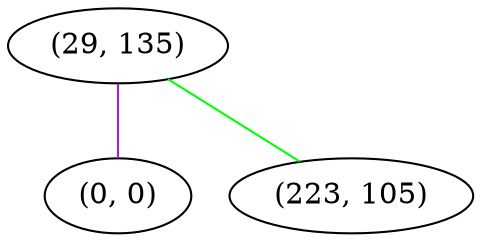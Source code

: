 graph "" {
"(29, 135)";
"(0, 0)";
"(223, 105)";
"(29, 135)" -- "(0, 0)"  [color=purple, key=0, weight=4];
"(29, 135)" -- "(223, 105)"  [color=green, key=0, weight=2];
}
